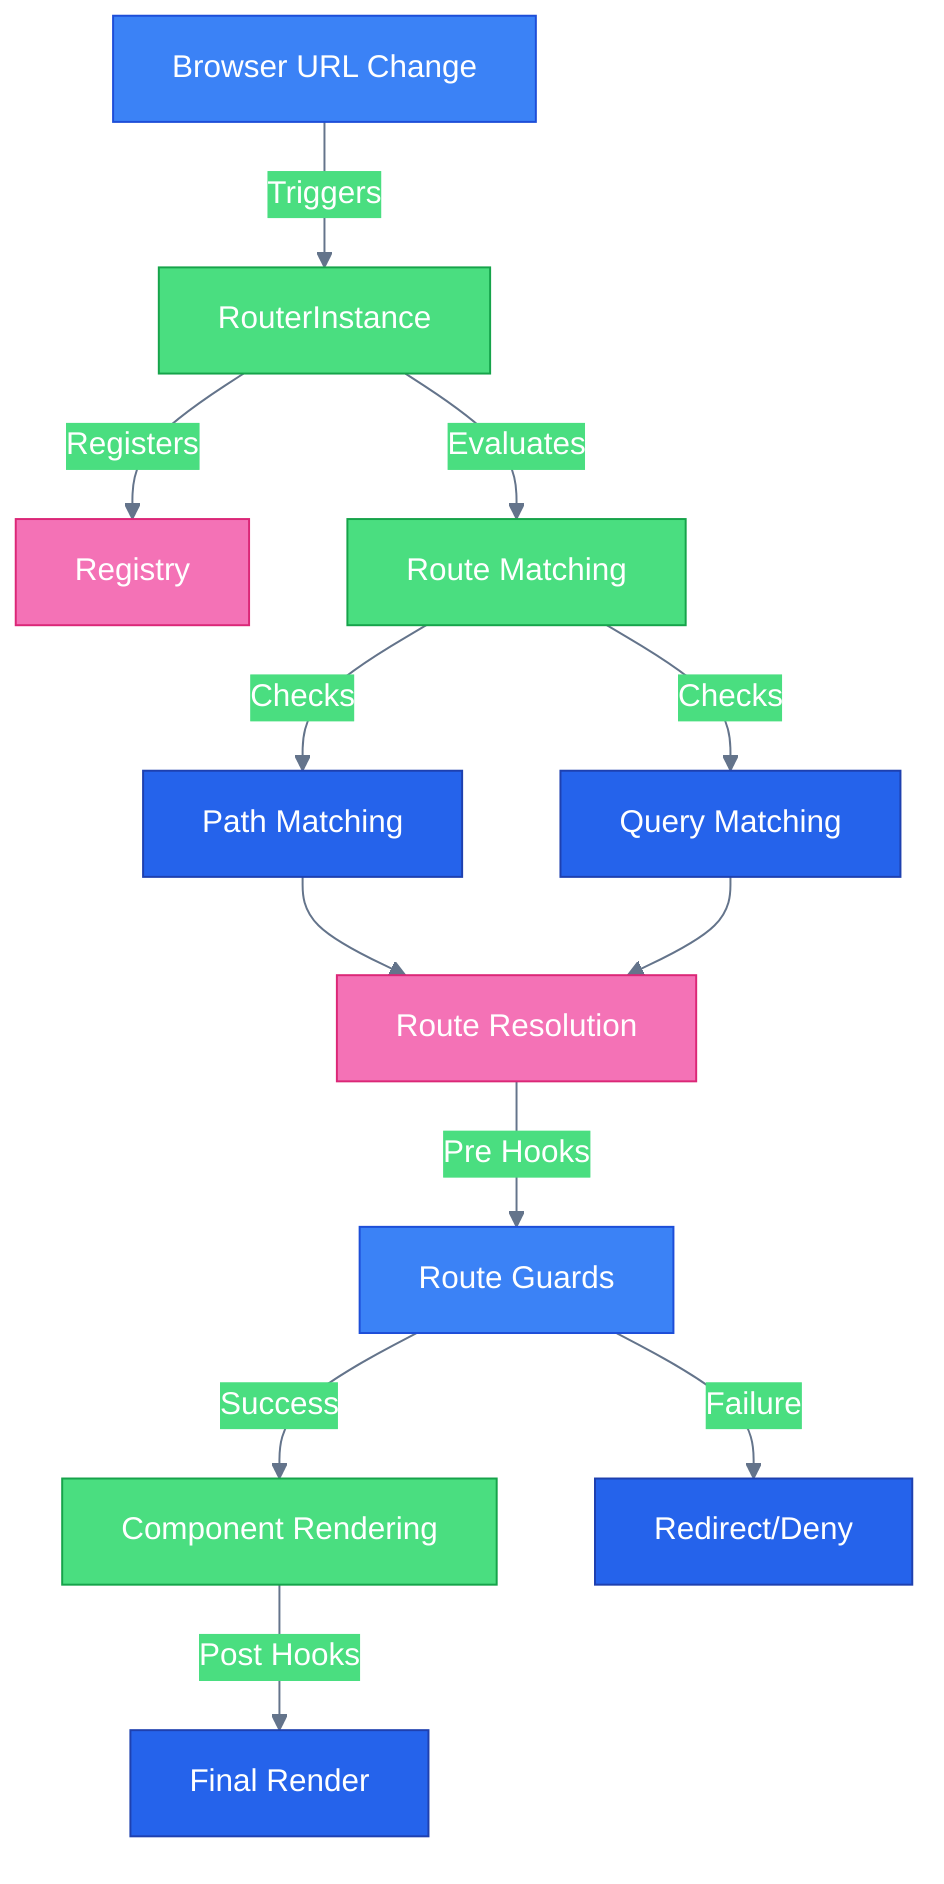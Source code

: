 %%{init: {
  'theme': 'base',
  'themeVariables': {
    'primaryColor': '#2563eb',
    'primaryTextColor': '#fff',
    'primaryBorderColor': '#1e40af',
    'lineColor': '#64748b',
    'secondaryColor': '#4ade80',
    'tertiaryColor': '#f472b6'
  }
}}%%
graph TB
    A[Browser URL Change] -->|Triggers| B[RouterInstance]
    B -->|Registers| C[Registry]
    B -->|Evaluates| D[Route Matching]
    D -->|Checks| E[Path Matching]
    D -->|Checks| F[Query Matching]
    E --> G[Route Resolution]
    F --> G
    G -->|Pre Hooks| H[Route Guards]
    H -->|Success| I[Component Rendering]
    H -->|Failure| J[Redirect/Deny]
    I -->|Post Hooks| K[Final Render]
    
    style A fill:#3b82f6,stroke:#1d4ed8
    style B fill:#4ade80,stroke:#16a34a
    style C fill:#f472b6,stroke:#db2777
    style D fill:#4ade80,stroke:#16a34a
    style G fill:#f472b6,stroke:#db2777
    style H fill:#3b82f6,stroke:#1d4ed8
    style I fill:#4ade80,stroke:#16a34a